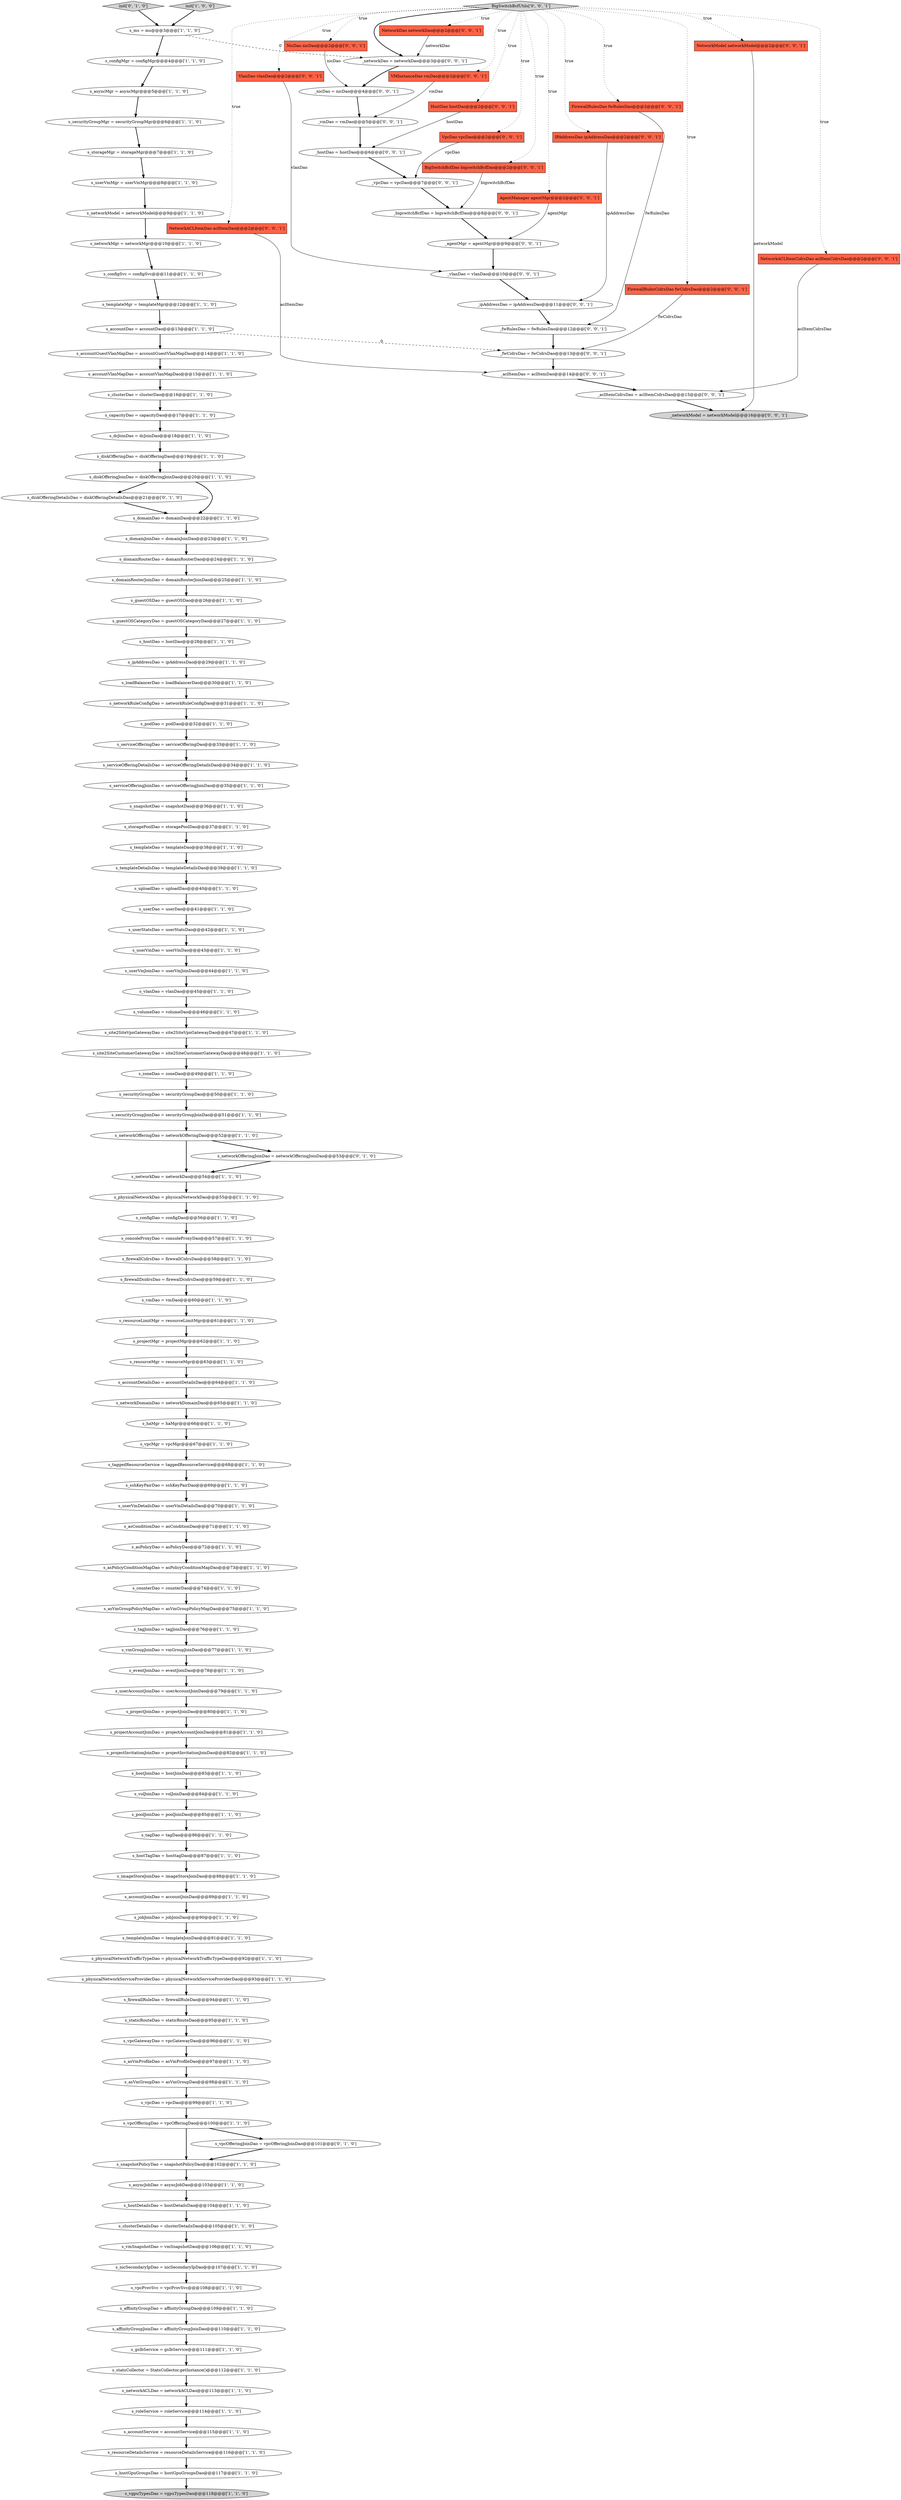 digraph {
33 [style = filled, label = "s_asVmGroupPolicyMapDao = asVmGroupPolicyMapDao@@@75@@@['1', '1', '0']", fillcolor = white, shape = ellipse image = "AAA0AAABBB1BBB"];
69 [style = filled, label = "s_securityGroupDao = securityGroupDao@@@50@@@['1', '1', '0']", fillcolor = white, shape = ellipse image = "AAA0AAABBB1BBB"];
105 [style = filled, label = "s_snapshotPolicyDao = snapshotPolicyDao@@@102@@@['1', '1', '0']", fillcolor = white, shape = ellipse image = "AAA0AAABBB1BBB"];
113 [style = filled, label = "s_templateDetailsDao = templateDetailsDao@@@39@@@['1', '1', '0']", fillcolor = white, shape = ellipse image = "AAA0AAABBB1BBB"];
3 [style = filled, label = "s_accountService = accountService@@@115@@@['1', '1', '0']", fillcolor = white, shape = ellipse image = "AAA0AAABBB1BBB"];
21 [style = filled, label = "s_staticRouteDao = staticRouteDao@@@95@@@['1', '1', '0']", fillcolor = white, shape = ellipse image = "AAA0AAABBB1BBB"];
19 [style = filled, label = "s_networkOfferingDao = networkOfferingDao@@@52@@@['1', '1', '0']", fillcolor = white, shape = ellipse image = "AAA0AAABBB1BBB"];
49 [style = filled, label = "s_accountDetailsDao = accountDetailsDao@@@64@@@['1', '1', '0']", fillcolor = white, shape = ellipse image = "AAA0AAABBB1BBB"];
82 [style = filled, label = "s_dcJoinDao = dcJoinDao@@@18@@@['1', '1', '0']", fillcolor = white, shape = ellipse image = "AAA0AAABBB1BBB"];
41 [style = filled, label = "s_asPolicyDao = asPolicyDao@@@72@@@['1', '1', '0']", fillcolor = white, shape = ellipse image = "AAA0AAABBB1BBB"];
124 [style = filled, label = "VlanDao vlanDao@@@2@@@['0', '0', '1']", fillcolor = tomato, shape = box image = "AAA0AAABBB3BBB"];
44 [style = filled, label = "s_serviceOfferingJoinDao = serviceOfferingJoinDao@@@35@@@['1', '1', '0']", fillcolor = white, shape = ellipse image = "AAA0AAABBB1BBB"];
74 [style = filled, label = "s_accountJoinDao = accountJoinDao@@@89@@@['1', '1', '0']", fillcolor = white, shape = ellipse image = "AAA0AAABBB1BBB"];
141 [style = filled, label = "_agentMgr = agentMgr@@@9@@@['0', '0', '1']", fillcolor = white, shape = ellipse image = "AAA0AAABBB3BBB"];
52 [style = filled, label = "s_securityGroupMgr = securityGroupMgr@@@6@@@['1', '1', '0']", fillcolor = white, shape = ellipse image = "AAA0AAABBB1BBB"];
80 [style = filled, label = "s_serviceOfferingDetailsDao = serviceOfferingDetailsDao@@@34@@@['1', '1', '0']", fillcolor = white, shape = ellipse image = "AAA0AAABBB1BBB"];
47 [style = filled, label = "s_loadBalancerDao = loadBalancerDao@@@30@@@['1', '1', '0']", fillcolor = white, shape = ellipse image = "AAA0AAABBB1BBB"];
86 [style = filled, label = "s_firewallCidrsDao = firewallCidrsDao@@@58@@@['1', '1', '0']", fillcolor = white, shape = ellipse image = "AAA0AAABBB1BBB"];
22 [style = filled, label = "s_affinityGroupDao = affinityGroupDao@@@109@@@['1', '1', '0']", fillcolor = white, shape = ellipse image = "AAA0AAABBB1BBB"];
103 [style = filled, label = "s_consoleProxyDao = consoleProxyDao@@@57@@@['1', '1', '0']", fillcolor = white, shape = ellipse image = "AAA0AAABBB1BBB"];
136 [style = filled, label = "_vlanDao = vlanDao@@@10@@@['0', '0', '1']", fillcolor = white, shape = ellipse image = "AAA0AAABBB3BBB"];
17 [style = filled, label = "s_networkACLDao = networkACLDao@@@113@@@['1', '1', '0']", fillcolor = white, shape = ellipse image = "AAA0AAABBB1BBB"];
115 [style = filled, label = "init['0', '1', '0']", fillcolor = lightgray, shape = diamond image = "AAA0AAABBB2BBB"];
96 [style = filled, label = "s_hostTagDao = hosttagDao@@@87@@@['1', '1', '0']", fillcolor = white, shape = ellipse image = "AAA0AAABBB1BBB"];
118 [style = filled, label = "_hostDao = hostDao@@@6@@@['0', '0', '1']", fillcolor = white, shape = ellipse image = "AAA0AAABBB3BBB"];
31 [style = filled, label = "s_vmSnapshotDao = vmSnapshotDao@@@106@@@['1', '1', '0']", fillcolor = white, shape = ellipse image = "AAA0AAABBB1BBB"];
62 [style = filled, label = "s_resourceLimitMgr = resourceLimitMgr@@@61@@@['1', '1', '0']", fillcolor = white, shape = ellipse image = "AAA0AAABBB1BBB"];
84 [style = filled, label = "s_asyncMgr = asyncMgr@@@5@@@['1', '1', '0']", fillcolor = white, shape = ellipse image = "AAA0AAABBB1BBB"];
56 [style = filled, label = "s_site2SiteCustomerGatewayDao = site2SiteCustomerGatewayDao@@@48@@@['1', '1', '0']", fillcolor = white, shape = ellipse image = "AAA0AAABBB1BBB"];
57 [style = filled, label = "s_gslbService = gslbService@@@111@@@['1', '1', '0']", fillcolor = white, shape = ellipse image = "AAA0AAABBB1BBB"];
76 [style = filled, label = "s_networkModel = networkModel@@@9@@@['1', '1', '0']", fillcolor = white, shape = ellipse image = "AAA0AAABBB1BBB"];
125 [style = filled, label = "IPAddressDao ipAddressDao@@@2@@@['0', '0', '1']", fillcolor = tomato, shape = box image = "AAA0AAABBB3BBB"];
71 [style = filled, label = "s_templateMgr = templateMgr@@@12@@@['1', '1', '0']", fillcolor = white, shape = ellipse image = "AAA0AAABBB1BBB"];
35 [style = filled, label = "s_vpcOfferingDao = vpcOfferingDao@@@100@@@['1', '1', '0']", fillcolor = white, shape = ellipse image = "AAA0AAABBB1BBB"];
88 [style = filled, label = "s_vpcProvSvc = vpcProvSvc@@@108@@@['1', '1', '0']", fillcolor = white, shape = ellipse image = "AAA0AAABBB1BBB"];
0 [style = filled, label = "s_domainDao = domainDao@@@22@@@['1', '1', '0']", fillcolor = white, shape = ellipse image = "AAA0AAABBB1BBB"];
116 [style = filled, label = "s_networkOfferingJoinDao = networkOfferingJoinDao@@@53@@@['0', '1', '0']", fillcolor = white, shape = ellipse image = "AAA1AAABBB2BBB"];
98 [style = filled, label = "s_firewallDcidrsDao = firewalDcidrsDao@@@59@@@['1', '1', '0']", fillcolor = white, shape = ellipse image = "AAA0AAABBB1BBB"];
128 [style = filled, label = "BigSwitchBcfUtils['0', '0', '1']", fillcolor = lightgray, shape = diamond image = "AAA0AAABBB3BBB"];
23 [style = filled, label = "s_zoneDao = zoneDao@@@49@@@['1', '1', '0']", fillcolor = white, shape = ellipse image = "AAA0AAABBB1BBB"];
90 [style = filled, label = "s_tagJoinDao = tagJoinDao@@@76@@@['1', '1', '0']", fillcolor = white, shape = ellipse image = "AAA0AAABBB1BBB"];
133 [style = filled, label = "_nicDao = nicDao@@@4@@@['0', '0', '1']", fillcolor = white, shape = ellipse image = "AAA0AAABBB3BBB"];
114 [style = filled, label = "s_diskOfferingDetailsDao = diskOfferingDetailsDao@@@21@@@['0', '1', '0']", fillcolor = white, shape = ellipse image = "AAA1AAABBB2BBB"];
60 [style = filled, label = "s_ms = ms@@@3@@@['1', '1', '0']", fillcolor = white, shape = ellipse image = "AAA0AAABBB1BBB"];
143 [style = filled, label = "NetworkModel networkModel@@@2@@@['0', '0', '1']", fillcolor = tomato, shape = box image = "AAA0AAABBB3BBB"];
112 [style = filled, label = "s_uploadDao = uploadDao@@@40@@@['1', '1', '0']", fillcolor = white, shape = ellipse image = "AAA0AAABBB1BBB"];
120 [style = filled, label = "NicDao nicDao@@@2@@@['0', '0', '1']", fillcolor = tomato, shape = box image = "AAA0AAABBB3BBB"];
30 [style = filled, label = "s_vpcMgr = vpcMgr@@@67@@@['1', '1', '0']", fillcolor = white, shape = ellipse image = "AAA0AAABBB1BBB"];
106 [style = filled, label = "s_roleService = roleService@@@114@@@['1', '1', '0']", fillcolor = white, shape = ellipse image = "AAA0AAABBB1BBB"];
119 [style = filled, label = "VpcDao vpcDao@@@2@@@['0', '0', '1']", fillcolor = tomato, shape = box image = "AAA0AAABBB3BBB"];
83 [style = filled, label = "s_hostJoinDao = hostJoinDao@@@83@@@['1', '1', '0']", fillcolor = white, shape = ellipse image = "AAA0AAABBB1BBB"];
95 [style = filled, label = "s_asPolicyConditionMapDao = asPolicyConditionMapDao@@@73@@@['1', '1', '0']", fillcolor = white, shape = ellipse image = "AAA0AAABBB1BBB"];
70 [style = filled, label = "s_templateDao = templateDao@@@38@@@['1', '1', '0']", fillcolor = white, shape = ellipse image = "AAA0AAABBB1BBB"];
36 [style = filled, label = "init['1', '0', '0']", fillcolor = lightgray, shape = diamond image = "AAA0AAABBB1BBB"];
108 [style = filled, label = "s_resourceDetailsService = resourceDetailsService@@@116@@@['1', '1', '0']", fillcolor = white, shape = ellipse image = "AAA0AAABBB1BBB"];
58 [style = filled, label = "s_accountGuestVlanMapDao = accountGuestVlanMapDao@@@14@@@['1', '1', '0']", fillcolor = white, shape = ellipse image = "AAA0AAABBB1BBB"];
92 [style = filled, label = "s_eventJoinDao = eventJoinDao@@@78@@@['1', '1', '0']", fillcolor = white, shape = ellipse image = "AAA0AAABBB1BBB"];
45 [style = filled, label = "s_volJoinDao = volJoinDao@@@84@@@['1', '1', '0']", fillcolor = white, shape = ellipse image = "AAA0AAABBB1BBB"];
50 [style = filled, label = "s_hostGpuGroupsDao = hostGpuGroupsDao@@@117@@@['1', '1', '0']", fillcolor = white, shape = ellipse image = "AAA0AAABBB1BBB"];
138 [style = filled, label = "_networkModel = networkModel@@@16@@@['0', '0', '1']", fillcolor = lightgray, shape = ellipse image = "AAA0AAABBB3BBB"];
122 [style = filled, label = "_vpcDao = vpcDao@@@7@@@['0', '0', '1']", fillcolor = white, shape = ellipse image = "AAA0AAABBB3BBB"];
46 [style = filled, label = "s_serviceOfferingDao = serviceOfferingDao@@@33@@@['1', '1', '0']", fillcolor = white, shape = ellipse image = "AAA0AAABBB1BBB"];
89 [style = filled, label = "s_templateJoinDao = templateJoinDao@@@91@@@['1', '1', '0']", fillcolor = white, shape = ellipse image = "AAA0AAABBB1BBB"];
65 [style = filled, label = "s_asyncJobDao = asyncJobDao@@@103@@@['1', '1', '0']", fillcolor = white, shape = ellipse image = "AAA0AAABBB1BBB"];
59 [style = filled, label = "s_userDao = userDao@@@41@@@['1', '1', '0']", fillcolor = white, shape = ellipse image = "AAA0AAABBB1BBB"];
16 [style = filled, label = "s_asVmProfileDao = asVmProfileDao@@@97@@@['1', '1', '0']", fillcolor = white, shape = ellipse image = "AAA0AAABBB1BBB"];
54 [style = filled, label = "s_counterDao = counterDao@@@74@@@['1', '1', '0']", fillcolor = white, shape = ellipse image = "AAA0AAABBB1BBB"];
134 [style = filled, label = "_bigswitchBcfDao = bigswitchBcfDao@@@8@@@['0', '0', '1']", fillcolor = white, shape = ellipse image = "AAA0AAABBB3BBB"];
14 [style = filled, label = "s_configDao = configDao@@@56@@@['1', '1', '0']", fillcolor = white, shape = ellipse image = "AAA0AAABBB1BBB"];
123 [style = filled, label = "NetworkACLItemDao aclItemDao@@@2@@@['0', '0', '1']", fillcolor = tomato, shape = box image = "AAA0AAABBB3BBB"];
99 [style = filled, label = "s_ipAddressDao = ipAddressDao@@@29@@@['1', '1', '0']", fillcolor = white, shape = ellipse image = "AAA0AAABBB1BBB"];
37 [style = filled, label = "s_accountDao = accountDao@@@13@@@['1', '1', '0']", fillcolor = white, shape = ellipse image = "AAA0AAABBB1BBB"];
109 [style = filled, label = "s_userVmJoinDao = userVmJoinDao@@@44@@@['1', '1', '0']", fillcolor = white, shape = ellipse image = "AAA0AAABBB1BBB"];
110 [style = filled, label = "s_accountVlanMapDao = accountVlanMapDao@@@15@@@['1', '1', '0']", fillcolor = white, shape = ellipse image = "AAA0AAABBB1BBB"];
91 [style = filled, label = "s_site2SiteVpnGatewayDao = site2SiteVpnGatewayDao@@@47@@@['1', '1', '0']", fillcolor = white, shape = ellipse image = "AAA0AAABBB1BBB"];
10 [style = filled, label = "s_diskOfferingJoinDao = diskOfferingJoinDao@@@20@@@['1', '1', '0']", fillcolor = white, shape = ellipse image = "AAA0AAABBB1BBB"];
9 [style = filled, label = "s_configSvc = configSvc@@@11@@@['1', '1', '0']", fillcolor = white, shape = ellipse image = "AAA0AAABBB1BBB"];
117 [style = filled, label = "s_vpcOfferingJoinDao = vpcOfferingJoinDao@@@101@@@['0', '1', '0']", fillcolor = white, shape = ellipse image = "AAA1AAABBB2BBB"];
142 [style = filled, label = "_ipAddressDao = ipAddressDao@@@11@@@['0', '0', '1']", fillcolor = white, shape = ellipse image = "AAA0AAABBB3BBB"];
68 [style = filled, label = "s_userVmMgr = userVmMgr@@@8@@@['1', '1', '0']", fillcolor = white, shape = ellipse image = "AAA0AAABBB1BBB"];
34 [style = filled, label = "s_projectJoinDao = projectJoinDao@@@80@@@['1', '1', '0']", fillcolor = white, shape = ellipse image = "AAA0AAABBB1BBB"];
25 [style = filled, label = "s_clusterDetailsDao = clusterDetailsDao@@@105@@@['1', '1', '0']", fillcolor = white, shape = ellipse image = "AAA0AAABBB1BBB"];
104 [style = filled, label = "s_networkMgr = networkMgr@@@10@@@['1', '1', '0']", fillcolor = white, shape = ellipse image = "AAA0AAABBB1BBB"];
146 [style = filled, label = "_vmDao = vmDao@@@5@@@['0', '0', '1']", fillcolor = white, shape = ellipse image = "AAA0AAABBB3BBB"];
28 [style = filled, label = "s_statsCollector = StatsCollector.getInstance()@@@112@@@['1', '1', '0']", fillcolor = white, shape = ellipse image = "AAA0AAABBB1BBB"];
100 [style = filled, label = "s_taggedResourceService = taggedResourceService@@@68@@@['1', '1', '0']", fillcolor = white, shape = ellipse image = "AAA0AAABBB1BBB"];
38 [style = filled, label = "s_hostDao = hostDao@@@28@@@['1', '1', '0']", fillcolor = white, shape = ellipse image = "AAA0AAABBB1BBB"];
42 [style = filled, label = "s_domainRouterDao = domainRouterDao@@@24@@@['1', '1', '0']", fillcolor = white, shape = ellipse image = "AAA0AAABBB1BBB"];
81 [style = filled, label = "s_networkRuleConfigDao = networkRuleConfigDao@@@31@@@['1', '1', '0']", fillcolor = white, shape = ellipse image = "AAA0AAABBB1BBB"];
61 [style = filled, label = "s_imageStoreJoinDao = imageStoreJoinDao@@@88@@@['1', '1', '0']", fillcolor = white, shape = ellipse image = "AAA0AAABBB1BBB"];
87 [style = filled, label = "s_asConditionDao = asConditionDao@@@71@@@['1', '1', '0']", fillcolor = white, shape = ellipse image = "AAA0AAABBB1BBB"];
6 [style = filled, label = "s_capacityDao = capacityDao@@@17@@@['1', '1', '0']", fillcolor = white, shape = ellipse image = "AAA0AAABBB1BBB"];
27 [style = filled, label = "s_vmGroupJoinDao = vmGroupJoinDao@@@77@@@['1', '1', '0']", fillcolor = white, shape = ellipse image = "AAA0AAABBB1BBB"];
132 [style = filled, label = "_aclItemCidrsDao = aclItemCidrsDao@@@15@@@['0', '0', '1']", fillcolor = white, shape = ellipse image = "AAA0AAABBB3BBB"];
18 [style = filled, label = "s_guestOSDao = guestOSDao@@@26@@@['1', '1', '0']", fillcolor = white, shape = ellipse image = "AAA0AAABBB1BBB"];
29 [style = filled, label = "s_userAccountJoinDao = userAccountJoinDao@@@79@@@['1', '1', '0']", fillcolor = white, shape = ellipse image = "AAA0AAABBB1BBB"];
79 [style = filled, label = "s_vpcGatewayDao = vpcGatewayDao@@@96@@@['1', '1', '0']", fillcolor = white, shape = ellipse image = "AAA0AAABBB1BBB"];
63 [style = filled, label = "s_projectMgr = projectMgr@@@62@@@['1', '1', '0']", fillcolor = white, shape = ellipse image = "AAA0AAABBB1BBB"];
55 [style = filled, label = "s_securityGroupJoinDao = securityGroupJoinDao@@@51@@@['1', '1', '0']", fillcolor = white, shape = ellipse image = "AAA0AAABBB1BBB"];
130 [style = filled, label = "_fwRulesDao = fwRulesDao@@@12@@@['0', '0', '1']", fillcolor = white, shape = ellipse image = "AAA0AAABBB3BBB"];
137 [style = filled, label = "HostDao hostDao@@@2@@@['0', '0', '1']", fillcolor = tomato, shape = box image = "AAA0AAABBB3BBB"];
4 [style = filled, label = "s_resourceMgr = resourceMgr@@@63@@@['1', '1', '0']", fillcolor = white, shape = ellipse image = "AAA0AAABBB1BBB"];
101 [style = filled, label = "s_physicalNetworkTrafficTypeDao = physicalNetworkTrafficTypeDao@@@92@@@['1', '1', '0']", fillcolor = white, shape = ellipse image = "AAA0AAABBB1BBB"];
64 [style = filled, label = "s_asVmGroupDao = asVmGroupDao@@@98@@@['1', '1', '0']", fillcolor = white, shape = ellipse image = "AAA0AAABBB1BBB"];
67 [style = filled, label = "s_nicSecondaryIpDao = nicSecondaryIpDao@@@107@@@['1', '1', '0']", fillcolor = white, shape = ellipse image = "AAA0AAABBB1BBB"];
48 [style = filled, label = "s_storagePoolDao = storagePoolDao@@@37@@@['1', '1', '0']", fillcolor = white, shape = ellipse image = "AAA0AAABBB1BBB"];
12 [style = filled, label = "s_userVmDao = userVmDao@@@43@@@['1', '1', '0']", fillcolor = white, shape = ellipse image = "AAA0AAABBB1BBB"];
75 [style = filled, label = "s_vpcDao = vpcDao@@@99@@@['1', '1', '0']", fillcolor = white, shape = ellipse image = "AAA0AAABBB1BBB"];
139 [style = filled, label = "_networkDao = networkDao@@@3@@@['0', '0', '1']", fillcolor = white, shape = ellipse image = "AAA0AAABBB3BBB"];
85 [style = filled, label = "s_physicalNetworkServiceProviderDao = physicalNetworkServiceProviderDao@@@93@@@['1', '1', '0']", fillcolor = white, shape = ellipse image = "AAA0AAABBB1BBB"];
111 [style = filled, label = "s_guestOSCategoryDao = guestOSCategoryDao@@@27@@@['1', '1', '0']", fillcolor = white, shape = ellipse image = "AAA0AAABBB1BBB"];
2 [style = filled, label = "s_physicalNetworkDao = physicalNetworkDao@@@55@@@['1', '1', '0']", fillcolor = white, shape = ellipse image = "AAA0AAABBB1BBB"];
24 [style = filled, label = "s_hostDetailsDao = hostDetailsDao@@@104@@@['1', '1', '0']", fillcolor = white, shape = ellipse image = "AAA0AAABBB1BBB"];
15 [style = filled, label = "s_configMgr = configMgr@@@4@@@['1', '1', '0']", fillcolor = white, shape = ellipse image = "AAA0AAABBB1BBB"];
5 [style = filled, label = "s_storageMgr = storageMgr@@@7@@@['1', '1', '0']", fillcolor = white, shape = ellipse image = "AAA0AAABBB1BBB"];
51 [style = filled, label = "s_vgpuTypesDao = vgpuTypesDao@@@118@@@['1', '1', '0']", fillcolor = lightgray, shape = ellipse image = "AAA0AAABBB1BBB"];
127 [style = filled, label = "_fwCidrsDao = fwCidrsDao@@@13@@@['0', '0', '1']", fillcolor = white, shape = ellipse image = "AAA0AAABBB3BBB"];
144 [style = filled, label = "AgentManager agentMgr@@@2@@@['0', '0', '1']", fillcolor = tomato, shape = box image = "AAA0AAABBB3BBB"];
43 [style = filled, label = "s_jobJoinDao = jobJoinDao@@@90@@@['1', '1', '0']", fillcolor = white, shape = ellipse image = "AAA0AAABBB1BBB"];
72 [style = filled, label = "s_userStatsDao = userStatsDao@@@42@@@['1', '1', '0']", fillcolor = white, shape = ellipse image = "AAA0AAABBB1BBB"];
40 [style = filled, label = "s_affinityGroupJoinDao = affinityGroupJoinDao@@@110@@@['1', '1', '0']", fillcolor = white, shape = ellipse image = "AAA0AAABBB1BBB"];
1 [style = filled, label = "s_domainRouterJoinDao = domainRouterJoinDao@@@25@@@['1', '1', '0']", fillcolor = white, shape = ellipse image = "AAA0AAABBB1BBB"];
140 [style = filled, label = "BigSwitchBcfDao bigswitchBcfDao@@@2@@@['0', '0', '1']", fillcolor = tomato, shape = box image = "AAA0AAABBB3BBB"];
26 [style = filled, label = "s_projectInvitationJoinDao = projectInvitationJoinDao@@@82@@@['1', '1', '0']", fillcolor = white, shape = ellipse image = "AAA0AAABBB1BBB"];
77 [style = filled, label = "s_clusterDao = clusterDao@@@16@@@['1', '1', '0']", fillcolor = white, shape = ellipse image = "AAA0AAABBB1BBB"];
66 [style = filled, label = "s_networkDomainDao = networkDomainDao@@@65@@@['1', '1', '0']", fillcolor = white, shape = ellipse image = "AAA0AAABBB1BBB"];
20 [style = filled, label = "s_diskOfferingDao = diskOfferingDao@@@19@@@['1', '1', '0']", fillcolor = white, shape = ellipse image = "AAA0AAABBB1BBB"];
13 [style = filled, label = "s_vmDao = vmDao@@@60@@@['1', '1', '0']", fillcolor = white, shape = ellipse image = "AAA0AAABBB1BBB"];
135 [style = filled, label = "NetworkACLItemCidrsDao aclItemCidrsDao@@@2@@@['0', '0', '1']", fillcolor = tomato, shape = box image = "AAA0AAABBB3BBB"];
93 [style = filled, label = "s_domainJoinDao = domainJoinDao@@@23@@@['1', '1', '0']", fillcolor = white, shape = ellipse image = "AAA0AAABBB1BBB"];
8 [style = filled, label = "s_firewallRuleDao = firewallRuleDao@@@94@@@['1', '1', '0']", fillcolor = white, shape = ellipse image = "AAA0AAABBB1BBB"];
97 [style = filled, label = "s_volumeDao = volumeDao@@@46@@@['1', '1', '0']", fillcolor = white, shape = ellipse image = "AAA0AAABBB1BBB"];
39 [style = filled, label = "s_sshKeyPairDao = sshKeyPairDao@@@69@@@['1', '1', '0']", fillcolor = white, shape = ellipse image = "AAA0AAABBB1BBB"];
102 [style = filled, label = "s_projectAccountJoinDao = projectAccountJoinDao@@@81@@@['1', '1', '0']", fillcolor = white, shape = ellipse image = "AAA0AAABBB1BBB"];
126 [style = filled, label = "FirewallRulesCidrsDao fwCidrsDao@@@2@@@['0', '0', '1']", fillcolor = tomato, shape = box image = "AAA0AAABBB3BBB"];
73 [style = filled, label = "s_userVmDetailsDao = userVmDetailsDao@@@70@@@['1', '1', '0']", fillcolor = white, shape = ellipse image = "AAA0AAABBB1BBB"];
11 [style = filled, label = "s_snapshotDao = snapshotDao@@@36@@@['1', '1', '0']", fillcolor = white, shape = ellipse image = "AAA0AAABBB1BBB"];
7 [style = filled, label = "s_haMgr = haMgr@@@66@@@['1', '1', '0']", fillcolor = white, shape = ellipse image = "AAA0AAABBB1BBB"];
131 [style = filled, label = "_aclItemDao = aclItemDao@@@14@@@['0', '0', '1']", fillcolor = white, shape = ellipse image = "AAA0AAABBB3BBB"];
32 [style = filled, label = "s_vlanDao = vlanDao@@@45@@@['1', '1', '0']", fillcolor = white, shape = ellipse image = "AAA0AAABBB1BBB"];
94 [style = filled, label = "s_podDao = podDao@@@32@@@['1', '1', '0']", fillcolor = white, shape = ellipse image = "AAA0AAABBB1BBB"];
121 [style = filled, label = "FirewallRulesDao fwRulesDao@@@2@@@['0', '0', '1']", fillcolor = tomato, shape = box image = "AAA0AAABBB3BBB"];
129 [style = filled, label = "VMInstanceDao vmDao@@@2@@@['0', '0', '1']", fillcolor = tomato, shape = box image = "AAA0AAABBB3BBB"];
145 [style = filled, label = "NetworkDao networkDao@@@2@@@['0', '0', '1']", fillcolor = tomato, shape = box image = "AAA0AAABBB3BBB"];
107 [style = filled, label = "s_tagDao = tagDao@@@86@@@['1', '1', '0']", fillcolor = white, shape = ellipse image = "AAA0AAABBB1BBB"];
78 [style = filled, label = "s_networkDao = networkDao@@@54@@@['1', '1', '0']", fillcolor = white, shape = ellipse image = "AAA0AAABBB1BBB"];
53 [style = filled, label = "s_poolJoinDao = poolJoinDao@@@85@@@['1', '1', '0']", fillcolor = white, shape = ellipse image = "AAA0AAABBB1BBB"];
40->57 [style = bold, label=""];
120->133 [style = solid, label="nicDao"];
98->13 [style = bold, label=""];
30->100 [style = bold, label=""];
66->7 [style = bold, label=""];
10->114 [style = bold, label=""];
20->10 [style = bold, label=""];
72->12 [style = bold, label=""];
128->140 [style = dotted, label="true"];
109->32 [style = bold, label=""];
128->121 [style = dotted, label="true"];
42->1 [style = bold, label=""];
94->46 [style = bold, label=""];
13->62 [style = bold, label=""];
1->18 [style = bold, label=""];
137->118 [style = solid, label="hostDao"];
86->98 [style = bold, label=""];
3->108 [style = bold, label=""];
50->51 [style = bold, label=""];
33->90 [style = bold, label=""];
60->15 [style = bold, label=""];
121->130 [style = solid, label="fwRulesDao"];
6->82 [style = bold, label=""];
31->67 [style = bold, label=""];
54->33 [style = bold, label=""];
23->69 [style = bold, label=""];
43->89 [style = bold, label=""];
141->136 [style = bold, label=""];
90->27 [style = bold, label=""];
85->8 [style = bold, label=""];
37->127 [style = dashed, label="0"];
22->40 [style = bold, label=""];
19->78 [style = bold, label=""];
128->120 [style = dotted, label="true"];
80->44 [style = bold, label=""];
114->0 [style = bold, label=""];
117->105 [style = bold, label=""];
65->24 [style = bold, label=""];
142->130 [style = bold, label=""];
125->142 [style = solid, label="ipAddressDao"];
131->132 [style = bold, label=""];
41->95 [style = bold, label=""];
119->122 [style = solid, label="vpcDao"];
128->137 [style = dotted, label="true"];
128->123 [style = dotted, label="true"];
78->2 [style = bold, label=""];
89->101 [style = bold, label=""];
102->26 [style = bold, label=""];
111->38 [style = bold, label=""];
105->65 [style = bold, label=""];
145->139 [style = solid, label="networkDao"];
21->79 [style = bold, label=""];
123->131 [style = solid, label="aclItemDao"];
140->134 [style = solid, label="bigswitchBcfDao"];
61->74 [style = bold, label=""];
101->85 [style = bold, label=""];
134->141 [style = bold, label=""];
135->132 [style = solid, label="aclItemCidrsDao"];
128->145 [style = dotted, label="true"];
128->139 [style = bold, label=""];
37->58 [style = bold, label=""];
130->127 [style = bold, label=""];
18->111 [style = bold, label=""];
93->42 [style = bold, label=""];
35->117 [style = bold, label=""];
75->35 [style = bold, label=""];
91->56 [style = bold, label=""];
48->70 [style = bold, label=""];
32->97 [style = bold, label=""];
44->11 [style = bold, label=""];
108->50 [style = bold, label=""];
92->29 [style = bold, label=""];
24->25 [style = bold, label=""];
100->39 [style = bold, label=""];
97->91 [style = bold, label=""];
36->60 [style = bold, label=""];
139->133 [style = bold, label=""];
128->126 [style = dotted, label="true"];
39->73 [style = bold, label=""];
107->96 [style = bold, label=""];
28->17 [style = bold, label=""];
69->55 [style = bold, label=""];
67->88 [style = bold, label=""];
73->87 [style = bold, label=""];
96->61 [style = bold, label=""];
144->141 [style = solid, label="agentMgr"];
136->142 [style = bold, label=""];
132->138 [style = bold, label=""];
124->136 [style = solid, label="vlanDao"];
128->135 [style = dotted, label="true"];
81->94 [style = bold, label=""];
82->20 [style = bold, label=""];
5->68 [style = bold, label=""];
19->116 [style = bold, label=""];
106->3 [style = bold, label=""];
63->4 [style = bold, label=""];
110->77 [style = bold, label=""];
95->54 [style = bold, label=""];
8->21 [style = bold, label=""];
87->41 [style = bold, label=""];
45->53 [style = bold, label=""];
71->37 [style = bold, label=""];
12->109 [style = bold, label=""];
27->92 [style = bold, label=""];
60->139 [style = dashed, label="0"];
64->75 [style = bold, label=""];
127->131 [style = bold, label=""];
17->106 [style = bold, label=""];
46->80 [style = bold, label=""];
146->118 [style = bold, label=""];
52->5 [style = bold, label=""];
143->138 [style = solid, label="networkModel"];
58->110 [style = bold, label=""];
47->81 [style = bold, label=""];
59->72 [style = bold, label=""];
25->31 [style = bold, label=""];
88->22 [style = bold, label=""];
104->9 [style = bold, label=""];
74->43 [style = bold, label=""];
9->71 [style = bold, label=""];
112->59 [style = bold, label=""];
115->60 [style = bold, label=""];
70->113 [style = bold, label=""];
68->76 [style = bold, label=""];
10->0 [style = bold, label=""];
128->125 [style = dotted, label="true"];
15->84 [style = bold, label=""];
16->64 [style = bold, label=""];
84->52 [style = bold, label=""];
113->112 [style = bold, label=""];
122->134 [style = bold, label=""];
35->105 [style = bold, label=""];
128->124 [style = dotted, label="true"];
38->99 [style = bold, label=""];
4->49 [style = bold, label=""];
99->47 [style = bold, label=""];
11->48 [style = bold, label=""];
34->102 [style = bold, label=""];
116->78 [style = bold, label=""];
133->146 [style = bold, label=""];
118->122 [style = bold, label=""];
128->143 [style = dotted, label="true"];
57->28 [style = bold, label=""];
128->119 [style = dotted, label="true"];
77->6 [style = bold, label=""];
29->34 [style = bold, label=""];
26->83 [style = bold, label=""];
129->146 [style = solid, label="vmDao"];
83->45 [style = bold, label=""];
49->66 [style = bold, label=""];
79->16 [style = bold, label=""];
128->129 [style = dotted, label="true"];
53->107 [style = bold, label=""];
2->14 [style = bold, label=""];
56->23 [style = bold, label=""];
0->93 [style = bold, label=""];
76->104 [style = bold, label=""];
103->86 [style = bold, label=""];
126->127 [style = solid, label="fwCidrsDao"];
55->19 [style = bold, label=""];
7->30 [style = bold, label=""];
14->103 [style = bold, label=""];
128->144 [style = dotted, label="true"];
62->63 [style = bold, label=""];
}
